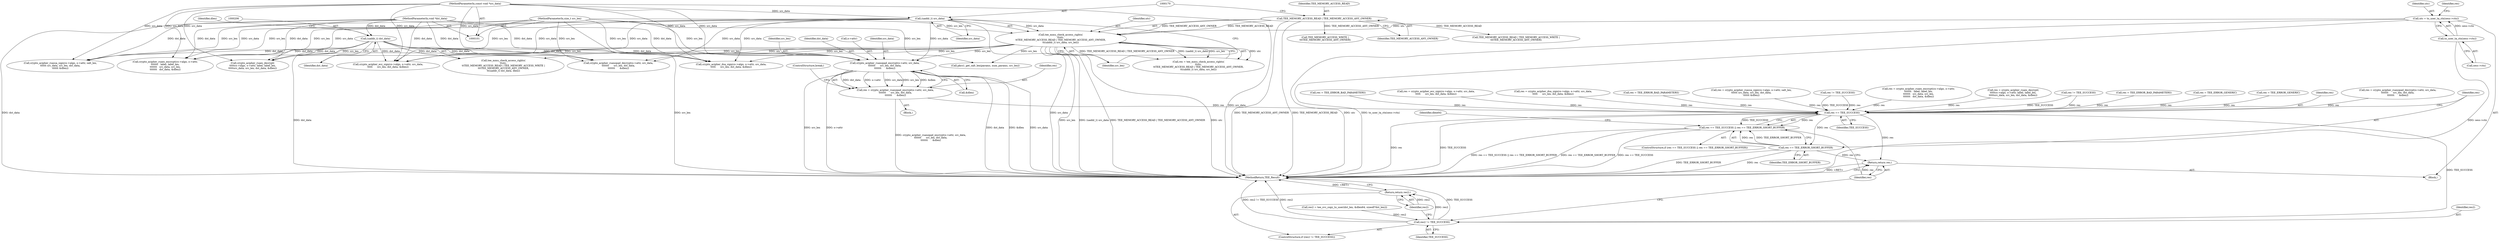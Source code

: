digraph "0_optee_os_70697bf3c5dc3d201341b01a1a8e5bc6d2fb48f8@API" {
"1000293" [label="(Call,crypto_acipher_rsanopad_encrypt(o->attr, src_data,\n\t\t\t\t\t\t\t      src_len, dst_data,\n\t\t\t\t\t\t\t      &dlen))"];
"1000169" [label="(Call,(uaddr_t) src_data)"];
"1000105" [label="(MethodParameterIn,const void *src_data)"];
"1000164" [label="(Call,tee_mmu_check_access_rights(\n\t\tutc,\n\t\tTEE_MEMORY_ACCESS_READ | TEE_MEMORY_ACCESS_ANY_OWNER,\n\t\t(uaddr_t) src_data, src_len))"];
"1000142" [label="(Call,utc = to_user_ta_ctx(sess->ctx))"];
"1000144" [label="(Call,to_user_ta_ctx(sess->ctx))"];
"1000166" [label="(Call,TEE_MEMORY_ACCESS_READ | TEE_MEMORY_ACCESS_ANY_OWNER)"];
"1000106" [label="(MethodParameterIn,size_t src_len)"];
"1000205" [label="(Call,(uaddr_t) dst_data)"];
"1000107" [label="(MethodParameterIn,void *dst_data)"];
"1000291" [label="(Call,res = crypto_acipher_rsanopad_encrypt(o->attr, src_data,\n\t\t\t\t\t\t\t      src_len, dst_data,\n\t\t\t\t\t\t\t      &dlen))"];
"1000521" [label="(Call,res == TEE_SUCCESS)"];
"1000520" [label="(Call,res == TEE_SUCCESS || res == TEE_ERROR_SHORT_BUFFER)"];
"1000524" [label="(Call,res == TEE_ERROR_SHORT_BUFFER)"];
"1000547" [label="(Return,return res;)"];
"1000542" [label="(Call,res2 != TEE_SUCCESS)"];
"1000545" [label="(Return,return res2;)"];
"1000541" [label="(ControlStructure,if (res2 != TEE_SUCCESS))"];
"1000167" [label="(Identifier,TEE_MEMORY_ACCESS_READ)"];
"1000522" [label="(Identifier,res)"];
"1000310" [label="(Call,res = crypto_acipher_rsanopad_decrypt(o->attr, src_data,\n\t\t\t\t\t\t\t      src_len, dst_data,\n\t\t\t\t\t\t\t      &dlen))"];
"1000145" [label="(Call,sess->ctx)"];
"1000512" [label="(Call,res = TEE_ERROR_BAD_PARAMETERS)"];
"1000169" [label="(Call,(uaddr_t) src_data)"];
"1000168" [label="(Identifier,TEE_MEMORY_ACCESS_ANY_OWNER)"];
"1000478" [label="(Call,crypto_acipher_dsa_sign(cs->algo, o->attr, src_data,\n\t\t\t\t\t      src_len, dst_data, &dlen))"];
"1000172" [label="(Identifier,src_len)"];
"1000143" [label="(Identifier,utc)"];
"1000298" [label="(Identifier,src_len)"];
"1000532" [label="(Call,res2 = tee_svc_copy_to_user(dst_len, &dlen64, sizeof(*dst_len)))"];
"1000453" [label="(Call,pkcs1_get_salt_len(params, num_params, src_len))"];
"1000496" [label="(Call,res = crypto_acipher_ecc_sign(cs->algo, o->attr, src_data,\n\t\t\t\t\t      src_len, dst_data, &dlen))"];
"1000106" [label="(MethodParameterIn,size_t src_len)"];
"1000198" [label="(Call,tee_mmu_check_access_rights(\n\t\tutc,\n\t\tTEE_MEMORY_ACCESS_READ | TEE_MEMORY_ACCESS_WRITE |\n\t\t\tTEE_MEMORY_ACCESS_ANY_OWNER,\n\t\t(uaddr_t) dst_data, dlen))"];
"1000326" [label="(ControlStructure,break;)"];
"1000171" [label="(Identifier,src_data)"];
"1000476" [label="(Call,res = crypto_acipher_dsa_sign(cs->algo, o->attr, src_data,\n\t\t\t\t\t      src_len, dst_data, &dlen))"];
"1000162" [label="(Call,res = tee_mmu_check_access_rights(\n\t\tutc,\n\t\tTEE_MEMORY_ACCESS_READ | TEE_MEMORY_ACCESS_ANY_OWNER,\n\t\t(uaddr_t) src_data, src_len))"];
"1000524" [label="(Call,res == TEE_ERROR_SHORT_BUFFER)"];
"1000447" [label="(Call,res = TEE_ERROR_BAD_PARAMETERS)"];
"1000165" [label="(Identifier,utc)"];
"1000166" [label="(Call,TEE_MEMORY_ACCESS_READ | TEE_MEMORY_ACCESS_ANY_OWNER)"];
"1000384" [label="(Call,crypto_acipher_rsaes_encrypt(cs->algo, o->attr,\n\t\t\t\t\t\t\t   label, label_len,\n\t\t\t\t\t\t\t   src_data, src_len,\n\t\t\t\t\t\t\t   dst_data, &dlen))"];
"1000520" [label="(Call,res == TEE_SUCCESS || res == TEE_ERROR_SHORT_BUFFER)"];
"1000457" [label="(Call,res = crypto_acipher_rsassa_sign(cs->algo, o->attr, salt_len,\n\t\t\t\t\t\t src_data, src_len, dst_data,\n\t\t\t\t\t\t &dlen))"];
"1000408" [label="(Call,crypto_acipher_rsaes_decrypt(\n\t\t\t\t\tcs->algo, o->attr, label, label_len,\n\t\t\t\t\tsrc_data, src_len, dst_data, &dlen))"];
"1000549" [label="(MethodReturn,TEE_Result)"];
"1000259" [label="(Call,res != TEE_SUCCESS)"];
"1000544" [label="(Identifier,TEE_SUCCESS)"];
"1000521" [label="(Call,res == TEE_SUCCESS)"];
"1000498" [label="(Call,crypto_acipher_ecc_sign(cs->algo, o->attr, src_data,\n\t\t\t\t\t      src_len, dst_data, &dlen))"];
"1000525" [label="(Identifier,res)"];
"1000299" [label="(Identifier,dst_data)"];
"1000109" [label="(Block,)"];
"1000200" [label="(Call,TEE_MEMORY_ACCESS_READ | TEE_MEMORY_ACCESS_WRITE |\n\t\t\tTEE_MEMORY_ACCESS_ANY_OWNER)"];
"1000530" [label="(Identifier,dlen64)"];
"1000543" [label="(Identifier,res2)"];
"1000105" [label="(MethodParameterIn,const void *src_data)"];
"1000202" [label="(Call,TEE_MEMORY_ACCESS_WRITE |\n\t\t\tTEE_MEMORY_ACCESS_ANY_OWNER)"];
"1000294" [label="(Call,o->attr)"];
"1000547" [label="(Return,return res;)"];
"1000545" [label="(Return,return res2;)"];
"1000519" [label="(ControlStructure,if (res == TEE_SUCCESS || res == TEE_ERROR_SHORT_BUFFER))"];
"1000290" [label="(Block,)"];
"1000526" [label="(Identifier,TEE_ERROR_SHORT_BUFFER)"];
"1000382" [label="(Call,res = crypto_acipher_rsaes_encrypt(cs->algo, o->attr,\n\t\t\t\t\t\t\t   label, label_len,\n\t\t\t\t\t\t\t   src_data, src_len,\n\t\t\t\t\t\t\t   dst_data, &dlen))"];
"1000459" [label="(Call,crypto_acipher_rsassa_sign(cs->algo, o->attr, salt_len,\n\t\t\t\t\t\t src_data, src_len, dst_data,\n\t\t\t\t\t\t &dlen))"];
"1000144" [label="(Call,to_user_ta_ctx(sess->ctx))"];
"1000164" [label="(Call,tee_mmu_check_access_rights(\n\t\tutc,\n\t\tTEE_MEMORY_ACCESS_READ | TEE_MEMORY_ACCESS_ANY_OWNER,\n\t\t(uaddr_t) src_data, src_len))"];
"1000292" [label="(Identifier,res)"];
"1000149" [label="(Identifier,res)"];
"1000406" [label="(Call,res = crypto_acipher_rsaes_decrypt(\n\t\t\t\t\tcs->algo, o->attr, label, label_len,\n\t\t\t\t\tsrc_data, src_len, dst_data, &dlen))"];
"1000542" [label="(Call,res2 != TEE_SUCCESS)"];
"1000297" [label="(Identifier,src_data)"];
"1000291" [label="(Call,res = crypto_acipher_rsanopad_encrypt(o->attr, src_data,\n\t\t\t\t\t\t\t      src_len, dst_data,\n\t\t\t\t\t\t\t      &dlen))"];
"1000293" [label="(Call,crypto_acipher_rsanopad_encrypt(o->attr, src_data,\n\t\t\t\t\t\t\t      src_len, dst_data,\n\t\t\t\t\t\t\t      &dlen))"];
"1000205" [label="(Call,(uaddr_t) dst_data)"];
"1000245" [label="(Call,res != TEE_SUCCESS)"];
"1000142" [label="(Call,utc = to_user_ta_ctx(sess->ctx))"];
"1000107" [label="(MethodParameterIn,void *dst_data)"];
"1000312" [label="(Call,crypto_acipher_rsanopad_decrypt(o->attr, src_data,\n\t\t\t\t\t\t\t      src_len, dst_data,\n\t\t\t\t\t\t\t      &dlen))"];
"1000300" [label="(Call,&dlen)"];
"1000424" [label="(Call,res = TEE_ERROR_BAD_PARAMETERS)"];
"1000546" [label="(Identifier,res2)"];
"1000208" [label="(Identifier,dlen)"];
"1000207" [label="(Identifier,dst_data)"];
"1000523" [label="(Identifier,TEE_SUCCESS)"];
"1000274" [label="(Call,res = TEE_ERROR_GENERIC)"];
"1000548" [label="(Identifier,res)"];
"1000323" [label="(Call,res = TEE_ERROR_GENERIC)"];
"1000293" -> "1000291"  [label="AST: "];
"1000293" -> "1000300"  [label="CFG: "];
"1000294" -> "1000293"  [label="AST: "];
"1000297" -> "1000293"  [label="AST: "];
"1000298" -> "1000293"  [label="AST: "];
"1000299" -> "1000293"  [label="AST: "];
"1000300" -> "1000293"  [label="AST: "];
"1000291" -> "1000293"  [label="CFG: "];
"1000293" -> "1000549"  [label="DDG: src_len"];
"1000293" -> "1000549"  [label="DDG: o->attr"];
"1000293" -> "1000549"  [label="DDG: dst_data"];
"1000293" -> "1000549"  [label="DDG: &dlen"];
"1000293" -> "1000549"  [label="DDG: src_data"];
"1000293" -> "1000291"  [label="DDG: dst_data"];
"1000293" -> "1000291"  [label="DDG: o->attr"];
"1000293" -> "1000291"  [label="DDG: src_data"];
"1000293" -> "1000291"  [label="DDG: src_len"];
"1000293" -> "1000291"  [label="DDG: &dlen"];
"1000169" -> "1000293"  [label="DDG: src_data"];
"1000105" -> "1000293"  [label="DDG: src_data"];
"1000164" -> "1000293"  [label="DDG: src_len"];
"1000106" -> "1000293"  [label="DDG: src_len"];
"1000205" -> "1000293"  [label="DDG: dst_data"];
"1000107" -> "1000293"  [label="DDG: dst_data"];
"1000169" -> "1000164"  [label="AST: "];
"1000169" -> "1000171"  [label="CFG: "];
"1000170" -> "1000169"  [label="AST: "];
"1000171" -> "1000169"  [label="AST: "];
"1000172" -> "1000169"  [label="CFG: "];
"1000169" -> "1000549"  [label="DDG: src_data"];
"1000169" -> "1000164"  [label="DDG: src_data"];
"1000105" -> "1000169"  [label="DDG: src_data"];
"1000169" -> "1000312"  [label="DDG: src_data"];
"1000169" -> "1000384"  [label="DDG: src_data"];
"1000169" -> "1000408"  [label="DDG: src_data"];
"1000169" -> "1000459"  [label="DDG: src_data"];
"1000169" -> "1000478"  [label="DDG: src_data"];
"1000169" -> "1000498"  [label="DDG: src_data"];
"1000105" -> "1000101"  [label="AST: "];
"1000105" -> "1000549"  [label="DDG: src_data"];
"1000105" -> "1000312"  [label="DDG: src_data"];
"1000105" -> "1000384"  [label="DDG: src_data"];
"1000105" -> "1000408"  [label="DDG: src_data"];
"1000105" -> "1000459"  [label="DDG: src_data"];
"1000105" -> "1000478"  [label="DDG: src_data"];
"1000105" -> "1000498"  [label="DDG: src_data"];
"1000164" -> "1000162"  [label="AST: "];
"1000164" -> "1000172"  [label="CFG: "];
"1000165" -> "1000164"  [label="AST: "];
"1000166" -> "1000164"  [label="AST: "];
"1000172" -> "1000164"  [label="AST: "];
"1000162" -> "1000164"  [label="CFG: "];
"1000164" -> "1000549"  [label="DDG: src_len"];
"1000164" -> "1000549"  [label="DDG: (uaddr_t) src_data"];
"1000164" -> "1000549"  [label="DDG: TEE_MEMORY_ACCESS_READ | TEE_MEMORY_ACCESS_ANY_OWNER"];
"1000164" -> "1000549"  [label="DDG: utc"];
"1000164" -> "1000162"  [label="DDG: utc"];
"1000164" -> "1000162"  [label="DDG: TEE_MEMORY_ACCESS_READ | TEE_MEMORY_ACCESS_ANY_OWNER"];
"1000164" -> "1000162"  [label="DDG: (uaddr_t) src_data"];
"1000164" -> "1000162"  [label="DDG: src_len"];
"1000142" -> "1000164"  [label="DDG: utc"];
"1000166" -> "1000164"  [label="DDG: TEE_MEMORY_ACCESS_READ"];
"1000166" -> "1000164"  [label="DDG: TEE_MEMORY_ACCESS_ANY_OWNER"];
"1000106" -> "1000164"  [label="DDG: src_len"];
"1000164" -> "1000198"  [label="DDG: utc"];
"1000164" -> "1000312"  [label="DDG: src_len"];
"1000164" -> "1000384"  [label="DDG: src_len"];
"1000164" -> "1000408"  [label="DDG: src_len"];
"1000164" -> "1000453"  [label="DDG: src_len"];
"1000164" -> "1000478"  [label="DDG: src_len"];
"1000164" -> "1000498"  [label="DDG: src_len"];
"1000142" -> "1000109"  [label="AST: "];
"1000142" -> "1000144"  [label="CFG: "];
"1000143" -> "1000142"  [label="AST: "];
"1000144" -> "1000142"  [label="AST: "];
"1000149" -> "1000142"  [label="CFG: "];
"1000142" -> "1000549"  [label="DDG: to_user_ta_ctx(sess->ctx)"];
"1000142" -> "1000549"  [label="DDG: utc"];
"1000144" -> "1000142"  [label="DDG: sess->ctx"];
"1000144" -> "1000145"  [label="CFG: "];
"1000145" -> "1000144"  [label="AST: "];
"1000144" -> "1000549"  [label="DDG: sess->ctx"];
"1000166" -> "1000168"  [label="CFG: "];
"1000167" -> "1000166"  [label="AST: "];
"1000168" -> "1000166"  [label="AST: "];
"1000170" -> "1000166"  [label="CFG: "];
"1000166" -> "1000549"  [label="DDG: TEE_MEMORY_ACCESS_ANY_OWNER"];
"1000166" -> "1000549"  [label="DDG: TEE_MEMORY_ACCESS_READ"];
"1000166" -> "1000200"  [label="DDG: TEE_MEMORY_ACCESS_READ"];
"1000166" -> "1000202"  [label="DDG: TEE_MEMORY_ACCESS_ANY_OWNER"];
"1000106" -> "1000101"  [label="AST: "];
"1000106" -> "1000549"  [label="DDG: src_len"];
"1000106" -> "1000312"  [label="DDG: src_len"];
"1000106" -> "1000384"  [label="DDG: src_len"];
"1000106" -> "1000408"  [label="DDG: src_len"];
"1000106" -> "1000453"  [label="DDG: src_len"];
"1000106" -> "1000459"  [label="DDG: src_len"];
"1000106" -> "1000478"  [label="DDG: src_len"];
"1000106" -> "1000498"  [label="DDG: src_len"];
"1000205" -> "1000198"  [label="AST: "];
"1000205" -> "1000207"  [label="CFG: "];
"1000206" -> "1000205"  [label="AST: "];
"1000207" -> "1000205"  [label="AST: "];
"1000208" -> "1000205"  [label="CFG: "];
"1000205" -> "1000549"  [label="DDG: dst_data"];
"1000205" -> "1000198"  [label="DDG: dst_data"];
"1000107" -> "1000205"  [label="DDG: dst_data"];
"1000205" -> "1000312"  [label="DDG: dst_data"];
"1000205" -> "1000384"  [label="DDG: dst_data"];
"1000205" -> "1000408"  [label="DDG: dst_data"];
"1000205" -> "1000459"  [label="DDG: dst_data"];
"1000205" -> "1000478"  [label="DDG: dst_data"];
"1000205" -> "1000498"  [label="DDG: dst_data"];
"1000107" -> "1000101"  [label="AST: "];
"1000107" -> "1000549"  [label="DDG: dst_data"];
"1000107" -> "1000312"  [label="DDG: dst_data"];
"1000107" -> "1000384"  [label="DDG: dst_data"];
"1000107" -> "1000408"  [label="DDG: dst_data"];
"1000107" -> "1000459"  [label="DDG: dst_data"];
"1000107" -> "1000478"  [label="DDG: dst_data"];
"1000107" -> "1000498"  [label="DDG: dst_data"];
"1000291" -> "1000290"  [label="AST: "];
"1000292" -> "1000291"  [label="AST: "];
"1000326" -> "1000291"  [label="CFG: "];
"1000291" -> "1000549"  [label="DDG: crypto_acipher_rsanopad_encrypt(o->attr, src_data,\n\t\t\t\t\t\t\t      src_len, dst_data,\n\t\t\t\t\t\t\t      &dlen)"];
"1000291" -> "1000521"  [label="DDG: res"];
"1000521" -> "1000520"  [label="AST: "];
"1000521" -> "1000523"  [label="CFG: "];
"1000522" -> "1000521"  [label="AST: "];
"1000523" -> "1000521"  [label="AST: "];
"1000525" -> "1000521"  [label="CFG: "];
"1000520" -> "1000521"  [label="CFG: "];
"1000521" -> "1000549"  [label="DDG: res"];
"1000521" -> "1000549"  [label="DDG: TEE_SUCCESS"];
"1000521" -> "1000520"  [label="DDG: res"];
"1000521" -> "1000520"  [label="DDG: TEE_SUCCESS"];
"1000259" -> "1000521"  [label="DDG: res"];
"1000259" -> "1000521"  [label="DDG: TEE_SUCCESS"];
"1000274" -> "1000521"  [label="DDG: res"];
"1000512" -> "1000521"  [label="DDG: res"];
"1000310" -> "1000521"  [label="DDG: res"];
"1000406" -> "1000521"  [label="DDG: res"];
"1000496" -> "1000521"  [label="DDG: res"];
"1000323" -> "1000521"  [label="DDG: res"];
"1000457" -> "1000521"  [label="DDG: res"];
"1000447" -> "1000521"  [label="DDG: res"];
"1000245" -> "1000521"  [label="DDG: res"];
"1000245" -> "1000521"  [label="DDG: TEE_SUCCESS"];
"1000382" -> "1000521"  [label="DDG: res"];
"1000424" -> "1000521"  [label="DDG: res"];
"1000476" -> "1000521"  [label="DDG: res"];
"1000521" -> "1000524"  [label="DDG: res"];
"1000521" -> "1000542"  [label="DDG: TEE_SUCCESS"];
"1000521" -> "1000547"  [label="DDG: res"];
"1000520" -> "1000519"  [label="AST: "];
"1000520" -> "1000524"  [label="CFG: "];
"1000524" -> "1000520"  [label="AST: "];
"1000530" -> "1000520"  [label="CFG: "];
"1000548" -> "1000520"  [label="CFG: "];
"1000520" -> "1000549"  [label="DDG: res == TEE_SUCCESS || res == TEE_ERROR_SHORT_BUFFER"];
"1000520" -> "1000549"  [label="DDG: res == TEE_ERROR_SHORT_BUFFER"];
"1000520" -> "1000549"  [label="DDG: res == TEE_SUCCESS"];
"1000524" -> "1000520"  [label="DDG: res"];
"1000524" -> "1000520"  [label="DDG: TEE_ERROR_SHORT_BUFFER"];
"1000524" -> "1000526"  [label="CFG: "];
"1000525" -> "1000524"  [label="AST: "];
"1000526" -> "1000524"  [label="AST: "];
"1000524" -> "1000549"  [label="DDG: res"];
"1000524" -> "1000549"  [label="DDG: TEE_ERROR_SHORT_BUFFER"];
"1000524" -> "1000547"  [label="DDG: res"];
"1000547" -> "1000109"  [label="AST: "];
"1000547" -> "1000548"  [label="CFG: "];
"1000548" -> "1000547"  [label="AST: "];
"1000549" -> "1000547"  [label="CFG: "];
"1000547" -> "1000549"  [label="DDG: <RET>"];
"1000548" -> "1000547"  [label="DDG: res"];
"1000542" -> "1000541"  [label="AST: "];
"1000542" -> "1000544"  [label="CFG: "];
"1000543" -> "1000542"  [label="AST: "];
"1000544" -> "1000542"  [label="AST: "];
"1000546" -> "1000542"  [label="CFG: "];
"1000548" -> "1000542"  [label="CFG: "];
"1000542" -> "1000549"  [label="DDG: res2 != TEE_SUCCESS"];
"1000542" -> "1000549"  [label="DDG: res2"];
"1000542" -> "1000549"  [label="DDG: TEE_SUCCESS"];
"1000532" -> "1000542"  [label="DDG: res2"];
"1000542" -> "1000545"  [label="DDG: res2"];
"1000545" -> "1000541"  [label="AST: "];
"1000545" -> "1000546"  [label="CFG: "];
"1000546" -> "1000545"  [label="AST: "];
"1000549" -> "1000545"  [label="CFG: "];
"1000545" -> "1000549"  [label="DDG: <RET>"];
"1000546" -> "1000545"  [label="DDG: res2"];
}
